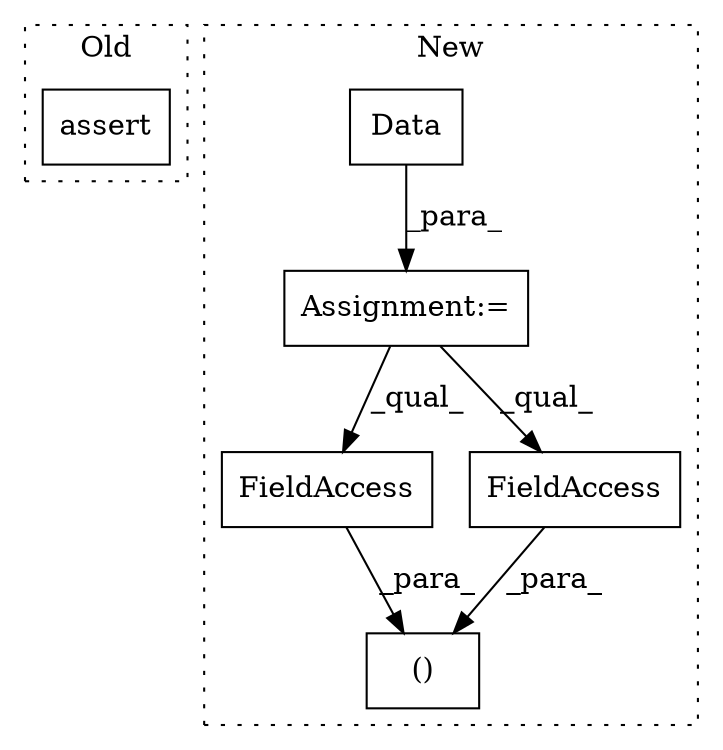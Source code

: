 digraph G {
subgraph cluster0 {
1 [label="assert" a="32" s="1263,1303" l="13,1" shape="box"];
label = "Old";
style="dotted";
}
subgraph cluster1 {
2 [label="Data" a="32" s="707,734" l="5,1" shape="box"];
3 [label="Assignment:=" a="7" s="706" l="1" shape="box"];
4 [label="()" a="106" s="806" l="34" shape="box"];
5 [label="FieldAccess" a="22" s="827" l="13" shape="box"];
6 [label="FieldAccess" a="22" s="806" l="8" shape="box"];
label = "New";
style="dotted";
}
2 -> 3 [label="_para_"];
3 -> 5 [label="_qual_"];
3 -> 6 [label="_qual_"];
5 -> 4 [label="_para_"];
6 -> 4 [label="_para_"];
}